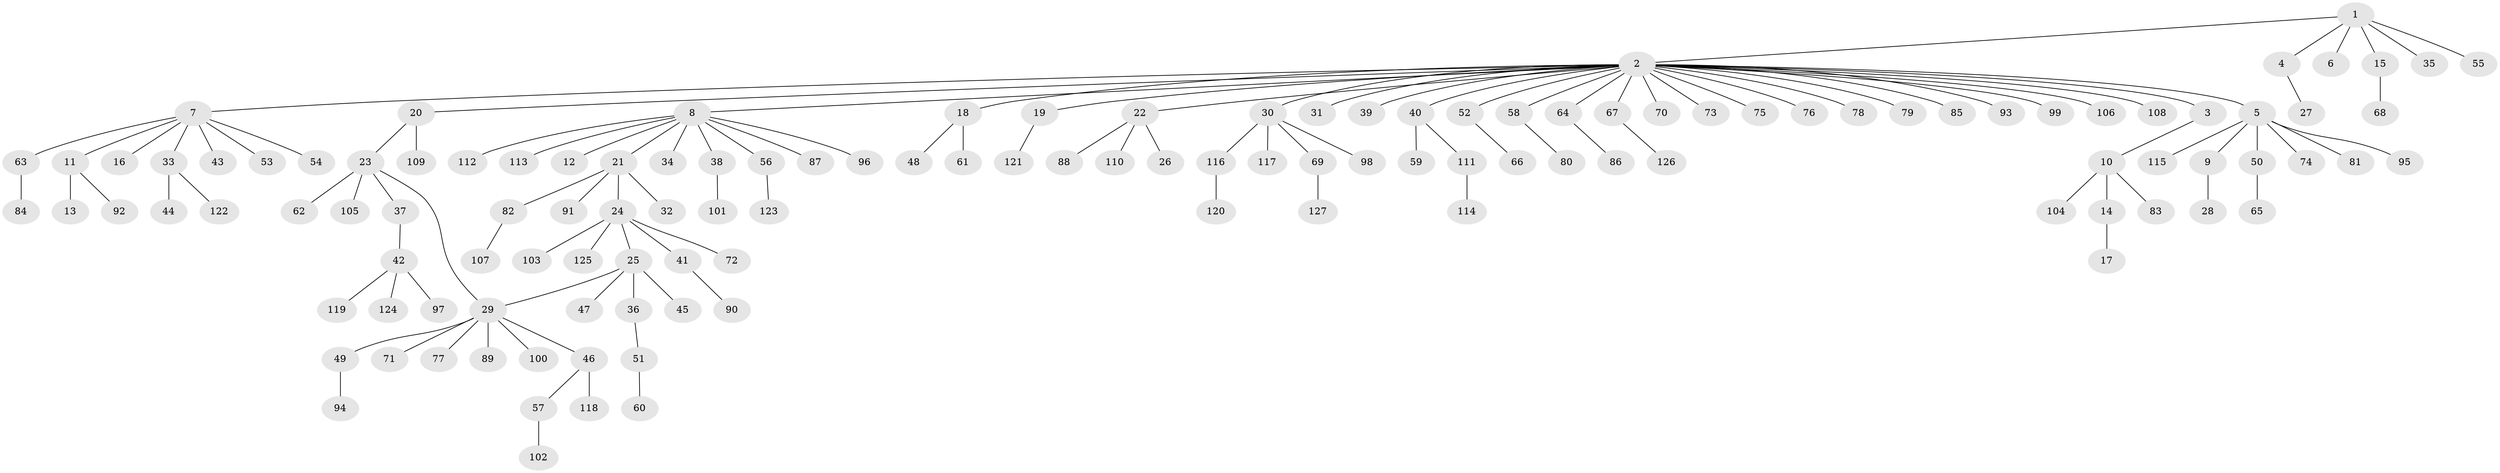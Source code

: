 // coarse degree distribution, {6: 0.03, 28: 0.01, 2: 0.15, 1: 0.7, 8: 0.01, 9: 0.01, 4: 0.04, 3: 0.03, 7: 0.01, 5: 0.01}
// Generated by graph-tools (version 1.1) at 2025/51/02/27/25 19:51:55]
// undirected, 127 vertices, 127 edges
graph export_dot {
graph [start="1"]
  node [color=gray90,style=filled];
  1;
  2;
  3;
  4;
  5;
  6;
  7;
  8;
  9;
  10;
  11;
  12;
  13;
  14;
  15;
  16;
  17;
  18;
  19;
  20;
  21;
  22;
  23;
  24;
  25;
  26;
  27;
  28;
  29;
  30;
  31;
  32;
  33;
  34;
  35;
  36;
  37;
  38;
  39;
  40;
  41;
  42;
  43;
  44;
  45;
  46;
  47;
  48;
  49;
  50;
  51;
  52;
  53;
  54;
  55;
  56;
  57;
  58;
  59;
  60;
  61;
  62;
  63;
  64;
  65;
  66;
  67;
  68;
  69;
  70;
  71;
  72;
  73;
  74;
  75;
  76;
  77;
  78;
  79;
  80;
  81;
  82;
  83;
  84;
  85;
  86;
  87;
  88;
  89;
  90;
  91;
  92;
  93;
  94;
  95;
  96;
  97;
  98;
  99;
  100;
  101;
  102;
  103;
  104;
  105;
  106;
  107;
  108;
  109;
  110;
  111;
  112;
  113;
  114;
  115;
  116;
  117;
  118;
  119;
  120;
  121;
  122;
  123;
  124;
  125;
  126;
  127;
  1 -- 2;
  1 -- 4;
  1 -- 6;
  1 -- 15;
  1 -- 35;
  1 -- 55;
  2 -- 3;
  2 -- 5;
  2 -- 7;
  2 -- 8;
  2 -- 18;
  2 -- 19;
  2 -- 20;
  2 -- 22;
  2 -- 30;
  2 -- 31;
  2 -- 39;
  2 -- 40;
  2 -- 52;
  2 -- 58;
  2 -- 64;
  2 -- 67;
  2 -- 70;
  2 -- 73;
  2 -- 75;
  2 -- 76;
  2 -- 78;
  2 -- 79;
  2 -- 85;
  2 -- 93;
  2 -- 99;
  2 -- 106;
  2 -- 108;
  3 -- 10;
  4 -- 27;
  5 -- 9;
  5 -- 50;
  5 -- 74;
  5 -- 81;
  5 -- 95;
  5 -- 115;
  7 -- 11;
  7 -- 16;
  7 -- 33;
  7 -- 43;
  7 -- 53;
  7 -- 54;
  7 -- 63;
  8 -- 12;
  8 -- 21;
  8 -- 34;
  8 -- 38;
  8 -- 56;
  8 -- 87;
  8 -- 96;
  8 -- 112;
  8 -- 113;
  9 -- 28;
  10 -- 14;
  10 -- 83;
  10 -- 104;
  11 -- 13;
  11 -- 92;
  14 -- 17;
  15 -- 68;
  18 -- 48;
  18 -- 61;
  19 -- 121;
  20 -- 23;
  20 -- 109;
  21 -- 24;
  21 -- 32;
  21 -- 82;
  21 -- 91;
  22 -- 26;
  22 -- 88;
  22 -- 110;
  23 -- 29;
  23 -- 37;
  23 -- 62;
  23 -- 105;
  24 -- 25;
  24 -- 41;
  24 -- 72;
  24 -- 103;
  24 -- 125;
  25 -- 29;
  25 -- 36;
  25 -- 45;
  25 -- 47;
  29 -- 46;
  29 -- 49;
  29 -- 71;
  29 -- 77;
  29 -- 89;
  29 -- 100;
  30 -- 69;
  30 -- 98;
  30 -- 116;
  30 -- 117;
  33 -- 44;
  33 -- 122;
  36 -- 51;
  37 -- 42;
  38 -- 101;
  40 -- 59;
  40 -- 111;
  41 -- 90;
  42 -- 97;
  42 -- 119;
  42 -- 124;
  46 -- 57;
  46 -- 118;
  49 -- 94;
  50 -- 65;
  51 -- 60;
  52 -- 66;
  56 -- 123;
  57 -- 102;
  58 -- 80;
  63 -- 84;
  64 -- 86;
  67 -- 126;
  69 -- 127;
  82 -- 107;
  111 -- 114;
  116 -- 120;
}
